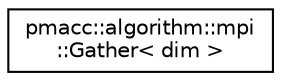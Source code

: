digraph "Graphical Class Hierarchy"
{
 // LATEX_PDF_SIZE
  edge [fontname="Helvetica",fontsize="10",labelfontname="Helvetica",labelfontsize="10"];
  node [fontname="Helvetica",fontsize="10",shape=record];
  rankdir="LR";
  Node0 [label="pmacc::algorithm::mpi\l::Gather\< dim \>",height=0.2,width=0.4,color="black", fillcolor="white", style="filled",URL="$classpmacc_1_1algorithm_1_1mpi_1_1_gather.html",tooltip=" "];
}
